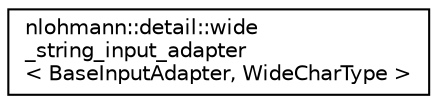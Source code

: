 digraph "Graphical Class Hierarchy"
{
 // LATEX_PDF_SIZE
  edge [fontname="Helvetica",fontsize="10",labelfontname="Helvetica",labelfontsize="10"];
  node [fontname="Helvetica",fontsize="10",shape=record];
  rankdir="LR";
  Node0 [label="nlohmann::detail::wide\l_string_input_adapter\l\< BaseInputAdapter, WideCharType \>",height=0.2,width=0.4,color="black", fillcolor="white", style="filled",URL="$d1/dea/classnlohmann_1_1detail_1_1wide__string__input__adapter.html",tooltip=" "];
}
